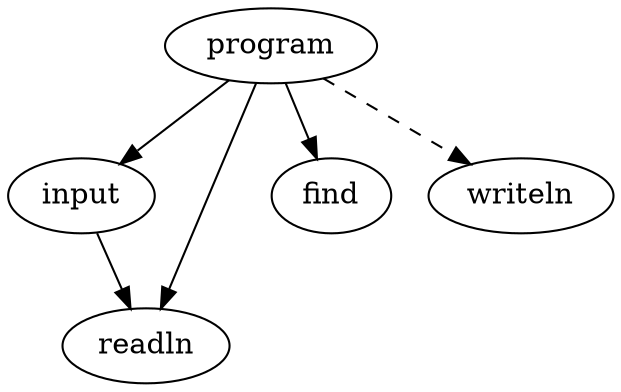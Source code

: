 digraph call_graph {
  program;
  input -> readln;
  program -> find;
  program -> input;
  program -> readln;
  program -> writeln [ style = dashed ];
}
